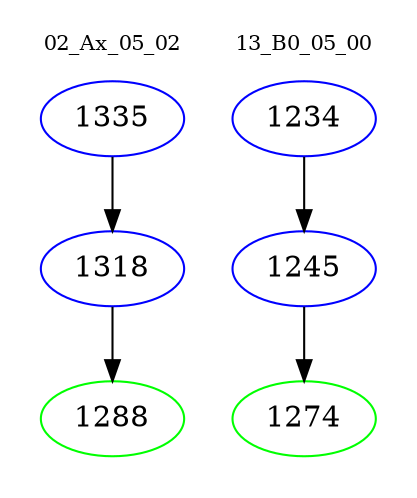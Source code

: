 digraph{
subgraph cluster_0 {
color = white
label = "02_Ax_05_02";
fontsize=10;
T0_1335 [label="1335", color="blue"]
T0_1335 -> T0_1318 [color="black"]
T0_1318 [label="1318", color="blue"]
T0_1318 -> T0_1288 [color="black"]
T0_1288 [label="1288", color="green"]
}
subgraph cluster_1 {
color = white
label = "13_B0_05_00";
fontsize=10;
T1_1234 [label="1234", color="blue"]
T1_1234 -> T1_1245 [color="black"]
T1_1245 [label="1245", color="blue"]
T1_1245 -> T1_1274 [color="black"]
T1_1274 [label="1274", color="green"]
}
}
